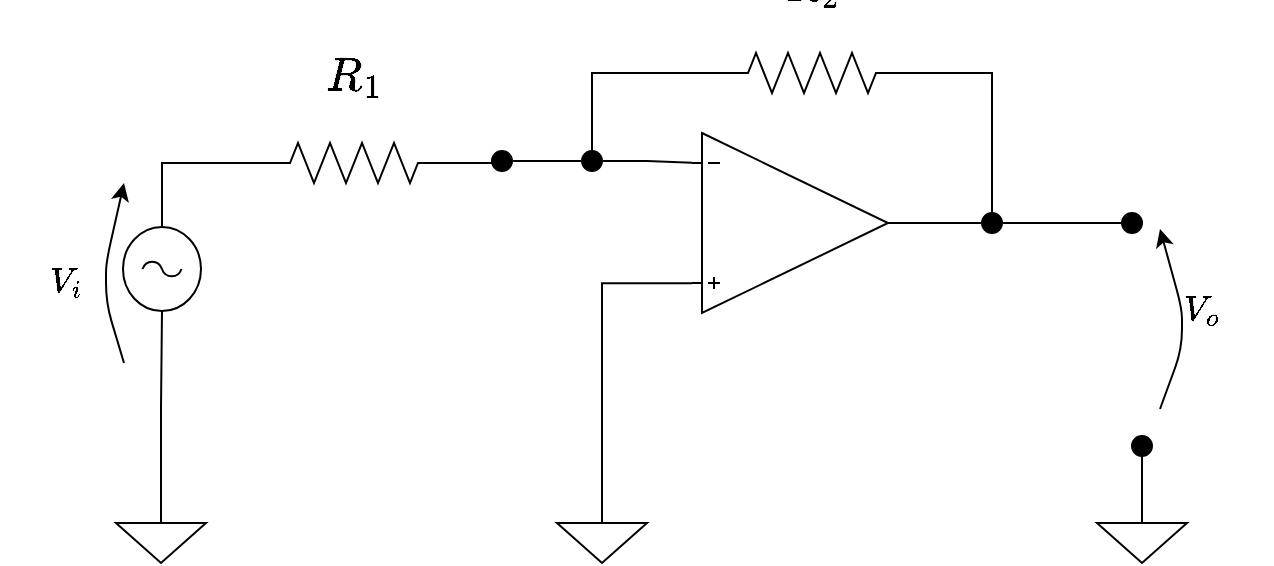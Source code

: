 <mxfile version="10.6.5" type="device"><diagram name="Page-1" id="7e0a89b8-554c-2b80-1dc8-d5c74ca68de4"><mxGraphModel dx="1394" dy="771" grid="1" gridSize="10" guides="1" tooltips="1" connect="1" arrows="1" fold="1" page="1" pageScale="1" pageWidth="1654" pageHeight="1169" background="#ffffff" math="1" shadow="0"><root><mxCell id="0"/><mxCell id="1" parent="0"/><mxCell id="hBr7pZTRqkBwi-UzQfjU-15" style="edgeStyle=orthogonalEdgeStyle;rounded=0;orthogonalLoop=1;jettySize=auto;html=1;exitX=0;exitY=0.835;exitDx=0;exitDy=0;exitPerimeter=0;entryX=0.5;entryY=0;entryDx=0;entryDy=0;entryPerimeter=0;endArrow=none;endFill=0;fontSize=15;" parent="1" source="3_MLVQVeywpIFqZspKk9-2" target="hBr7pZTRqkBwi-UzQfjU-10" edge="1"><mxGeometry relative="1" as="geometry"/></mxCell><mxCell id="3_MLVQVeywpIFqZspKk9-2" value="" style="verticalLabelPosition=bottom;shadow=0;dashed=0;align=center;fillColor=#ffffff;html=1;verticalAlign=top;strokeWidth=1;shape=stencil(pVXRcoMgEPwaHtsRSBrzmJr2td9AzKUyQXCQJO3fF0XboGI1zjjO3K57e3dyimhSZqwARCJWFpAaRPeIkCvTnB2EhYllMgduIxdKloNDPgrQzHAlmbD4Li/sHbuHSqPVGW78aBo1lxlobhx7azLGVUjfULSzYHXRJFVS2jps0tJj7nibm3FpvFK4fHKpbUk8BwPa4U3NX1703UTP+GVdI+/zrBB5fcAspg+YqYuZYIU7VkNGNLFIaLo0ObD0/KnVRR4HyytY9SJ7REvn6gp/5az9coJdt2rB5Z3anYpf+So8tWG977793z4VqoTQe7F4r/caDQyMJielYWSSJy6E246Q5axZ+6cMLxvWBPmY+2aZ+wS57x4v6x2vljUfL2u+Yz+7e+xv/YbM9e/o45Gv09AWtNzwYa41vVWoUffHqYEf);flipV=0;" parent="1" vertex="1"><mxGeometry x="1064" y="580.5" width="98" height="90" as="geometry"/></mxCell><mxCell id="CxiH3lzzsy7DvOoQzASp-39" style="edgeStyle=orthogonalEdgeStyle;rounded=0;orthogonalLoop=1;jettySize=auto;html=1;entryX=0;entryY=0.5;entryDx=0;entryDy=0;endArrow=none;endFill=0;" edge="1" parent="1" source="3_MLVQVeywpIFqZspKk9-14" target="hBr7pZTRqkBwi-UzQfjU-2"><mxGeometry relative="1" as="geometry"/></mxCell><mxCell id="3_MLVQVeywpIFqZspKk9-14" value="" style="ellipse;html=1;verticalLabelPosition=bottom;labelBackgroundColor=#ffffff;verticalAlign=top;fillColor=#000000;strokeColor=#000000;" parent="1" vertex="1"><mxGeometry x="964" y="589.5" width="10" height="10" as="geometry"/></mxCell><mxCell id="3_MLVQVeywpIFqZspKk9-15" value="" style="ellipse;html=1;verticalLabelPosition=bottom;labelBackgroundColor=#ffffff;verticalAlign=top;fillColor=#000000;strokeColor=#000000;" parent="1" vertex="1"><mxGeometry x="1209" y="620.5" width="10" height="10" as="geometry"/></mxCell><mxCell id="3_MLVQVeywpIFqZspKk9-16" style="edgeStyle=orthogonalEdgeStyle;rounded=0;orthogonalLoop=1;jettySize=auto;html=1;exitX=1;exitY=0.5;exitDx=0;exitDy=0;exitPerimeter=0;endArrow=none;endFill=0;" parent="1" source="3_MLVQVeywpIFqZspKk9-2" edge="1"><mxGeometry relative="1" as="geometry"><mxPoint x="1162" y="625.5" as="sourcePoint"/><mxPoint x="1214" y="625.5" as="targetPoint"/><Array as="points"><mxPoint x="1186" y="625.5"/><mxPoint x="1186" y="625.5"/></Array></mxGeometry></mxCell><mxCell id="3_MLVQVeywpIFqZspKk9-18" value="" style="ellipse;html=1;verticalLabelPosition=bottom;labelBackgroundColor=#ffffff;verticalAlign=top;fillColor=#000000;strokeColor=#000000;" parent="1" vertex="1"><mxGeometry x="1279" y="620.5" width="10" height="10" as="geometry"/></mxCell><mxCell id="3_MLVQVeywpIFqZspKk9-19" style="edgeStyle=orthogonalEdgeStyle;rounded=0;orthogonalLoop=1;jettySize=auto;html=1;endArrow=none;endFill=0;" parent="1" source="3_MLVQVeywpIFqZspKk9-15" target="3_MLVQVeywpIFqZspKk9-18" edge="1"><mxGeometry relative="1" as="geometry"><mxPoint x="1314" y="625.5" as="targetPoint"/><mxPoint x="1219" y="625.5" as="sourcePoint"/></mxGeometry></mxCell><mxCell id="hBr7pZTRqkBwi-UzQfjU-4" style="edgeStyle=orthogonalEdgeStyle;rounded=0;orthogonalLoop=1;jettySize=auto;html=1;exitX=1;exitY=0.5;exitDx=0;exitDy=0;exitPerimeter=0;entryX=0.5;entryY=0;entryDx=0;entryDy=0;endArrow=none;endFill=0;" parent="1" source="3_MLVQVeywpIFqZspKk9-20" target="3_MLVQVeywpIFqZspKk9-15" edge="1"><mxGeometry relative="1" as="geometry"/></mxCell><mxCell id="3_MLVQVeywpIFqZspKk9-20" value="$$R_{2}$$" style="pointerEvents=1;verticalLabelPosition=top;shadow=0;dashed=0;align=center;fillColor=#ffffff;html=1;verticalAlign=bottom;strokeWidth=1;shape=mxgraph.electrical.resistors.resistor_2;rotation=0;fontSize=19;labelPosition=center;horizontal=1;" parent="1" vertex="1"><mxGeometry x="1074" y="540.5" width="100" height="20" as="geometry"/></mxCell><mxCell id="Kn0sFuJCWHhEAJmKaFN4-22" value="$$V_{o}$$" style="endArrow=classic;html=1;fontSize=15;" parent="1" edge="1"><mxGeometry x="0.112" y="-10" width="50" height="50" relative="1" as="geometry"><mxPoint x="1298" y="718.5" as="sourcePoint"/><mxPoint x="1298" y="628.5" as="targetPoint"/><Array as="points"><mxPoint x="1309" y="688.5"/><mxPoint x="1309" y="668.5"/></Array><mxPoint y="3" as="offset"/></mxGeometry></mxCell><mxCell id="Kn0sFuJCWHhEAJmKaFN4-23" value="" style="ellipse;html=1;verticalLabelPosition=bottom;labelBackgroundColor=#ffffff;verticalAlign=top;fillColor=#000000;strokeColor=#000000;fontSize=15;" parent="1" vertex="1"><mxGeometry x="1284" y="732" width="10" height="10" as="geometry"/></mxCell><mxCell id="Kn0sFuJCWHhEAJmKaFN4-25" style="edgeStyle=orthogonalEdgeStyle;rounded=0;orthogonalLoop=1;jettySize=auto;html=1;exitX=0.5;exitY=0;exitDx=0;exitDy=0;exitPerimeter=0;entryX=0.5;entryY=1;entryDx=0;entryDy=0;endArrow=none;endFill=0;" parent="1" source="Kn0sFuJCWHhEAJmKaFN4-24" target="Kn0sFuJCWHhEAJmKaFN4-23" edge="1"><mxGeometry relative="1" as="geometry"/></mxCell><mxCell id="Kn0sFuJCWHhEAJmKaFN4-24" value="" style="pointerEvents=1;verticalLabelPosition=bottom;shadow=0;dashed=0;align=center;fillColor=#ffffff;html=1;verticalAlign=top;strokeWidth=1;shape=mxgraph.electrical.signal_sources.signal_ground;rotation=0;" parent="1" vertex="1"><mxGeometry x="1266.5" y="765.5" width="45" height="30" as="geometry"/></mxCell><mxCell id="RBjPowWiOgHV_IjAmews-1" style="edgeStyle=orthogonalEdgeStyle;rounded=0;orthogonalLoop=1;jettySize=auto;html=1;entryX=0;entryY=0.5;entryDx=0;entryDy=0;entryPerimeter=0;endArrow=none;endFill=0;" parent="1" source="hBr7pZTRqkBwi-UzQfjU-2" target="3_MLVQVeywpIFqZspKk9-20" edge="1"><mxGeometry relative="1" as="geometry"><Array as="points"><mxPoint x="1014" y="550.5"/></Array></mxGeometry></mxCell><mxCell id="CxiH3lzzsy7DvOoQzASp-36" style="edgeStyle=orthogonalEdgeStyle;rounded=0;orthogonalLoop=1;jettySize=auto;html=1;exitX=1;exitY=0.5;exitDx=0;exitDy=0;entryX=0;entryY=0.165;entryDx=0;entryDy=0;entryPerimeter=0;endArrow=none;endFill=0;" edge="1" parent="1" source="hBr7pZTRqkBwi-UzQfjU-2" target="3_MLVQVeywpIFqZspKk9-2"><mxGeometry relative="1" as="geometry"/></mxCell><mxCell id="hBr7pZTRqkBwi-UzQfjU-2" value="" style="ellipse;html=1;verticalLabelPosition=bottom;labelBackgroundColor=#ffffff;verticalAlign=top;fillColor=#000000;strokeColor=#000000;" parent="1" vertex="1"><mxGeometry x="1009" y="589.5" width="10" height="10" as="geometry"/></mxCell><mxCell id="hBr7pZTRqkBwi-UzQfjU-10" value="" style="pointerEvents=1;verticalLabelPosition=bottom;shadow=0;dashed=0;align=center;fillColor=#ffffff;html=1;verticalAlign=top;strokeWidth=1;shape=mxgraph.electrical.signal_sources.signal_ground;rotation=0;" parent="1" vertex="1"><mxGeometry x="996.5" y="765.5" width="45" height="30" as="geometry"/></mxCell><mxCell id="CxiH3lzzsy7DvOoQzASp-40" style="edgeStyle=orthogonalEdgeStyle;rounded=0;orthogonalLoop=1;jettySize=auto;html=1;exitX=1;exitY=0.5;exitDx=0;exitDy=0;exitPerimeter=0;entryX=0;entryY=1;entryDx=0;entryDy=0;endArrow=none;endFill=0;" edge="1" parent="1" source="CxiH3lzzsy7DvOoQzASp-26" target="3_MLVQVeywpIFqZspKk9-14"><mxGeometry relative="1" as="geometry"/></mxCell><mxCell id="CxiH3lzzsy7DvOoQzASp-26" value="$$R_{1}$$" style="pointerEvents=1;verticalLabelPosition=top;shadow=0;dashed=0;align=center;fillColor=#ffffff;html=1;verticalAlign=bottom;strokeWidth=1;shape=mxgraph.electrical.resistors.resistor_2;rotation=0;fontSize=20;labelPosition=center;horizontal=1;" vertex="1" parent="1"><mxGeometry x="845" y="585.5" width="100" height="20" as="geometry"/></mxCell><mxCell id="CxiH3lzzsy7DvOoQzASp-30" value="$$V_{i}$$" style="endArrow=classic;html=1;fontSize=15;" edge="1" parent="1"><mxGeometry x="-0.105" y="20" width="50" height="50" relative="1" as="geometry"><mxPoint x="780" y="695.5" as="sourcePoint"/><mxPoint x="780" y="605.5" as="targetPoint"/><Array as="points"><mxPoint x="771" y="665.5"/><mxPoint x="771" y="645.5"/></Array><mxPoint as="offset"/></mxGeometry></mxCell><mxCell id="CxiH3lzzsy7DvOoQzASp-35" style="edgeStyle=orthogonalEdgeStyle;rounded=0;orthogonalLoop=1;jettySize=auto;html=1;exitX=0.5;exitY=1;exitDx=0;exitDy=0;exitPerimeter=0;entryX=0;entryY=0.5;entryDx=0;entryDy=0;entryPerimeter=0;endArrow=none;endFill=0;" edge="1" parent="1" source="CxiH3lzzsy7DvOoQzASp-31" target="CxiH3lzzsy7DvOoQzASp-26"><mxGeometry relative="1" as="geometry"/></mxCell><mxCell id="CxiH3lzzsy7DvOoQzASp-31" value="" style="pointerEvents=1;verticalLabelPosition=top;shadow=0;dashed=0;align=right;fillColor=#ffffff;html=1;verticalAlign=bottom;strokeWidth=1;shape=mxgraph.electrical.signal_sources.ac_source;rotation=-180;horizontal=0;labelPosition=left;" vertex="1" parent="1"><mxGeometry x="779.5" y="627.5" width="39" height="42" as="geometry"/></mxCell><mxCell id="CxiH3lzzsy7DvOoQzASp-32" style="edgeStyle=orthogonalEdgeStyle;rounded=0;orthogonalLoop=1;jettySize=auto;html=1;exitX=0.5;exitY=0;exitDx=0;exitDy=0;exitPerimeter=0;entryX=0.5;entryY=0;entryDx=0;entryDy=0;entryPerimeter=0;endArrow=none;endFill=0;" edge="1" source="CxiH3lzzsy7DvOoQzASp-33" target="CxiH3lzzsy7DvOoQzASp-31" parent="1"><mxGeometry relative="1" as="geometry"/></mxCell><mxCell id="CxiH3lzzsy7DvOoQzASp-33" value="" style="pointerEvents=1;verticalLabelPosition=bottom;shadow=0;dashed=0;align=center;fillColor=#ffffff;html=1;verticalAlign=top;strokeWidth=1;shape=mxgraph.electrical.signal_sources.signal_ground;" vertex="1" parent="1"><mxGeometry x="776" y="765.5" width="45" height="30" as="geometry"/></mxCell><mxCell id="CxiH3lzzsy7DvOoQzASp-38" style="edgeStyle=orthogonalEdgeStyle;rounded=0;orthogonalLoop=1;jettySize=auto;html=1;exitX=1;exitY=0;exitDx=0;exitDy=0;entryX=1;entryY=1;entryDx=0;entryDy=0;endArrow=none;endFill=0;" edge="1" parent="1" source="3_MLVQVeywpIFqZspKk9-14" target="3_MLVQVeywpIFqZspKk9-14"><mxGeometry relative="1" as="geometry"/></mxCell></root></mxGraphModel></diagram></mxfile>